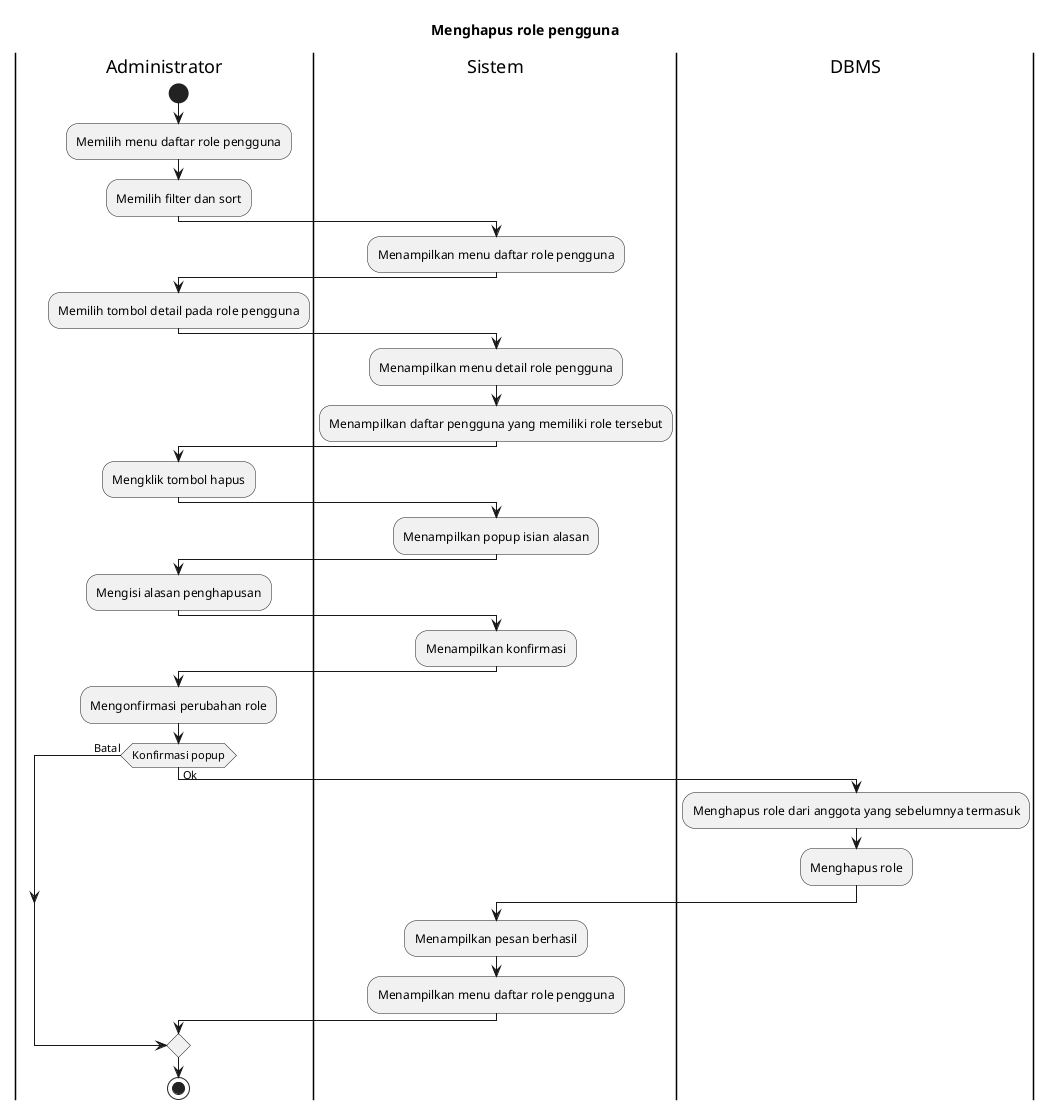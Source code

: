 @startuml UC-MGUSER-008 - Menghapus role pengguna
title Menghapus role pengguna

|Administrator|
start
:Memilih menu daftar role pengguna;
:Memilih filter dan sort;

|Sistem|
:Menampilkan menu daftar role pengguna;

|Administrator|
:Memilih tombol detail pada role pengguna;

|Sistem|
:Menampilkan menu detail role pengguna;
:Menampilkan daftar pengguna yang memiliki role tersebut;

|Administrator|
:Mengklik tombol hapus;

|Sistem|
:Menampilkan popup isian alasan;

|Administrator|
:Mengisi alasan penghapusan;

|Sistem|
:Menampilkan konfirmasi;

|Administrator|
:Mengonfirmasi perubahan role;

if (Konfirmasi popup) then (Batal)
else (Ok)
  |DBMS|
  :Menghapus role dari anggota yang sebelumnya termasuk;
  :Menghapus role;

  |Sistem|
  :Menampilkan pesan berhasil;
  :Menampilkan menu daftar role pengguna;
endif

|Administrator|
stop

@enduml